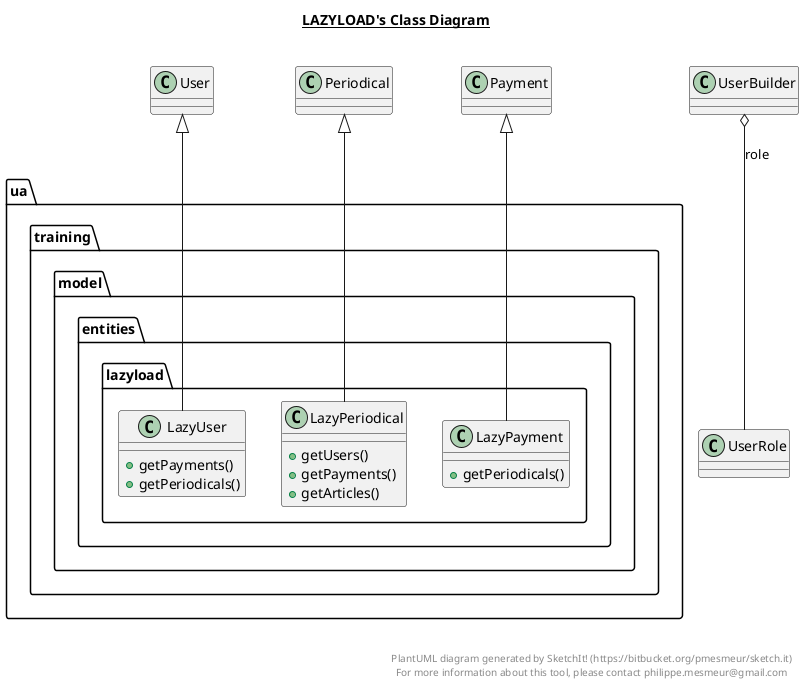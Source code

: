 @startuml

title __LAZYLOAD's Class Diagram__\n

  package ua.training.model.entities {
    package ua.training.model.entities.lazyload {
      class LazyPayment {
          + getPeriodicals()
      }
    }
  }
  

  package ua.training.model.entities {
    package ua.training.model.entities.lazyload {
      class LazyPeriodical {
          + getUsers()
          + getPayments()
          + getArticles()
      }
    }
  }
  

  package ua.training.model.entities {
    package ua.training.model.entities.lazyload {
      class LazyUser {
          + getPayments()
          + getPeriodicals()
      }
    }
  }
  

  LazyPayment -up-|> Payment
  LazyPeriodical -up-|> Periodical
  LazyUser -up-|> User
  UserBuilder o-- UserRole : role


right footer


PlantUML diagram generated by SketchIt! (https://bitbucket.org/pmesmeur/sketch.it)
For more information about this tool, please contact philippe.mesmeur@gmail.com
endfooter

@enduml
